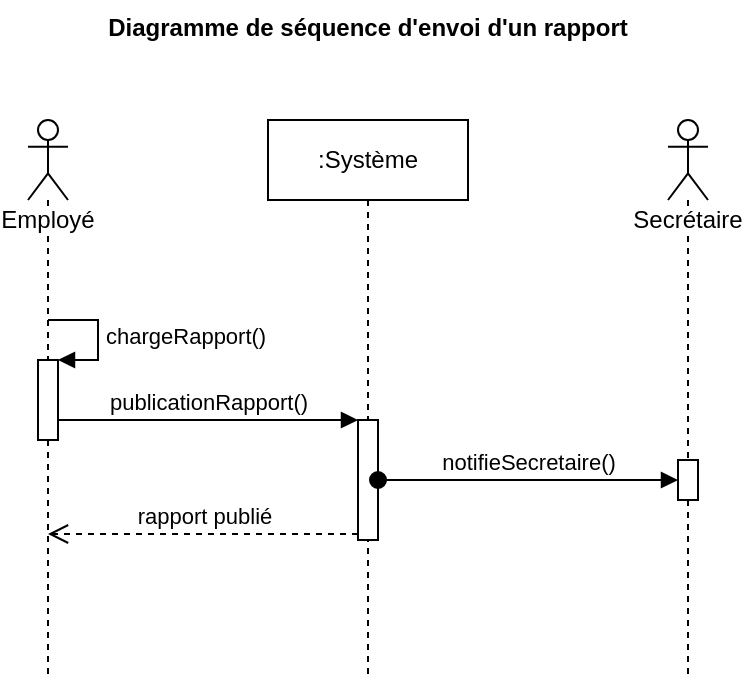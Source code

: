 <mxfile version="12.6.5" type="device"><diagram id="A8cIqvzuHU9_TVdaZLOl" name="Page-1"><mxGraphModel dx="1278" dy="631" grid="1" gridSize="10" guides="1" tooltips="1" connect="1" arrows="1" fold="1" page="1" pageScale="1" pageWidth="1169" pageHeight="827" math="0" shadow="0"><root><mxCell id="0"/><mxCell id="1" parent="0"/><mxCell id="fvfEHoQtNcowpQWgScTK-24" value="Employé" style="shape=umlLifeline;participant=umlActor;perimeter=lifelinePerimeter;whiteSpace=wrap;html=1;container=1;collapsible=0;recursiveResize=0;verticalAlign=top;spacingTop=36;labelBackgroundColor=#ffffff;outlineConnect=0;" parent="1" vertex="1"><mxGeometry x="70" y="80" width="20" height="280" as="geometry"/></mxCell><mxCell id="fvfEHoQtNcowpQWgScTK-37" value="" style="html=1;points=[];perimeter=orthogonalPerimeter;" parent="fvfEHoQtNcowpQWgScTK-24" vertex="1"><mxGeometry x="5" y="120" width="10" height="40" as="geometry"/></mxCell><mxCell id="fvfEHoQtNcowpQWgScTK-38" value="chargeRapport()" style="edgeStyle=orthogonalEdgeStyle;html=1;align=left;spacingLeft=2;endArrow=block;rounded=0;entryX=1;entryY=0;" parent="fvfEHoQtNcowpQWgScTK-24" source="fvfEHoQtNcowpQWgScTK-24" target="fvfEHoQtNcowpQWgScTK-37" edge="1"><mxGeometry relative="1" as="geometry"><mxPoint x="10" y="120" as="sourcePoint"/><Array as="points"><mxPoint x="35" y="100"/><mxPoint x="35" y="120"/></Array></mxGeometry></mxCell><mxCell id="fvfEHoQtNcowpQWgScTK-25" value=":Système" style="shape=umlLifeline;perimeter=lifelinePerimeter;whiteSpace=wrap;html=1;container=1;collapsible=0;recursiveResize=0;outlineConnect=0;" parent="1" vertex="1"><mxGeometry x="190" y="80" width="100" height="280" as="geometry"/></mxCell><mxCell id="fvfEHoQtNcowpQWgScTK-39" value="" style="html=1;points=[];perimeter=orthogonalPerimeter;" parent="fvfEHoQtNcowpQWgScTK-25" vertex="1"><mxGeometry x="45" y="150" width="10" height="60" as="geometry"/></mxCell><mxCell id="fvfEHoQtNcowpQWgScTK-40" value="publicationRapport()" style="html=1;verticalAlign=bottom;endArrow=block;entryX=0;entryY=0;" parent="1" source="fvfEHoQtNcowpQWgScTK-37" target="fvfEHoQtNcowpQWgScTK-39" edge="1"><mxGeometry relative="1" as="geometry"><mxPoint x="205" y="230" as="sourcePoint"/></mxGeometry></mxCell><mxCell id="fvfEHoQtNcowpQWgScTK-41" value="rapport publié" style="html=1;verticalAlign=bottom;endArrow=open;dashed=1;endSize=8;exitX=0;exitY=0.95;" parent="1" source="fvfEHoQtNcowpQWgScTK-39" target="fvfEHoQtNcowpQWgScTK-24" edge="1"><mxGeometry relative="1" as="geometry"><mxPoint x="205" y="306" as="targetPoint"/></mxGeometry></mxCell><mxCell id="fvfEHoQtNcowpQWgScTK-42" value="Secrétaire&lt;br&gt;" style="shape=umlLifeline;participant=umlActor;perimeter=lifelinePerimeter;whiteSpace=wrap;html=1;container=1;collapsible=0;recursiveResize=0;verticalAlign=top;spacingTop=36;labelBackgroundColor=#ffffff;outlineConnect=0;" parent="1" vertex="1"><mxGeometry x="390" y="80" width="20" height="280" as="geometry"/></mxCell><mxCell id="fvfEHoQtNcowpQWgScTK-43" value="" style="html=1;points=[];perimeter=orthogonalPerimeter;" parent="fvfEHoQtNcowpQWgScTK-42" vertex="1"><mxGeometry x="5" y="170" width="10" height="20" as="geometry"/></mxCell><mxCell id="fvfEHoQtNcowpQWgScTK-44" value="notifieSecretaire()" style="html=1;verticalAlign=bottom;startArrow=oval;endArrow=block;startSize=8;" parent="1" source="fvfEHoQtNcowpQWgScTK-39" target="fvfEHoQtNcowpQWgScTK-43" edge="1"><mxGeometry relative="1" as="geometry"><mxPoint x="335" y="250" as="sourcePoint"/></mxGeometry></mxCell><mxCell id="M-89v4Xaqu4vtruetWp0-2" value="Diagramme de séquence d'envoi d'un rapport" style="text;align=center;fontStyle=1;verticalAlign=middle;spacingLeft=3;spacingRight=3;strokeColor=none;rotatable=0;points=[[0,0.5],[1,0.5]];portConstraint=eastwest;" vertex="1" parent="1"><mxGeometry x="200" y="20" width="80" height="26" as="geometry"/></mxCell></root></mxGraphModel></diagram></mxfile>